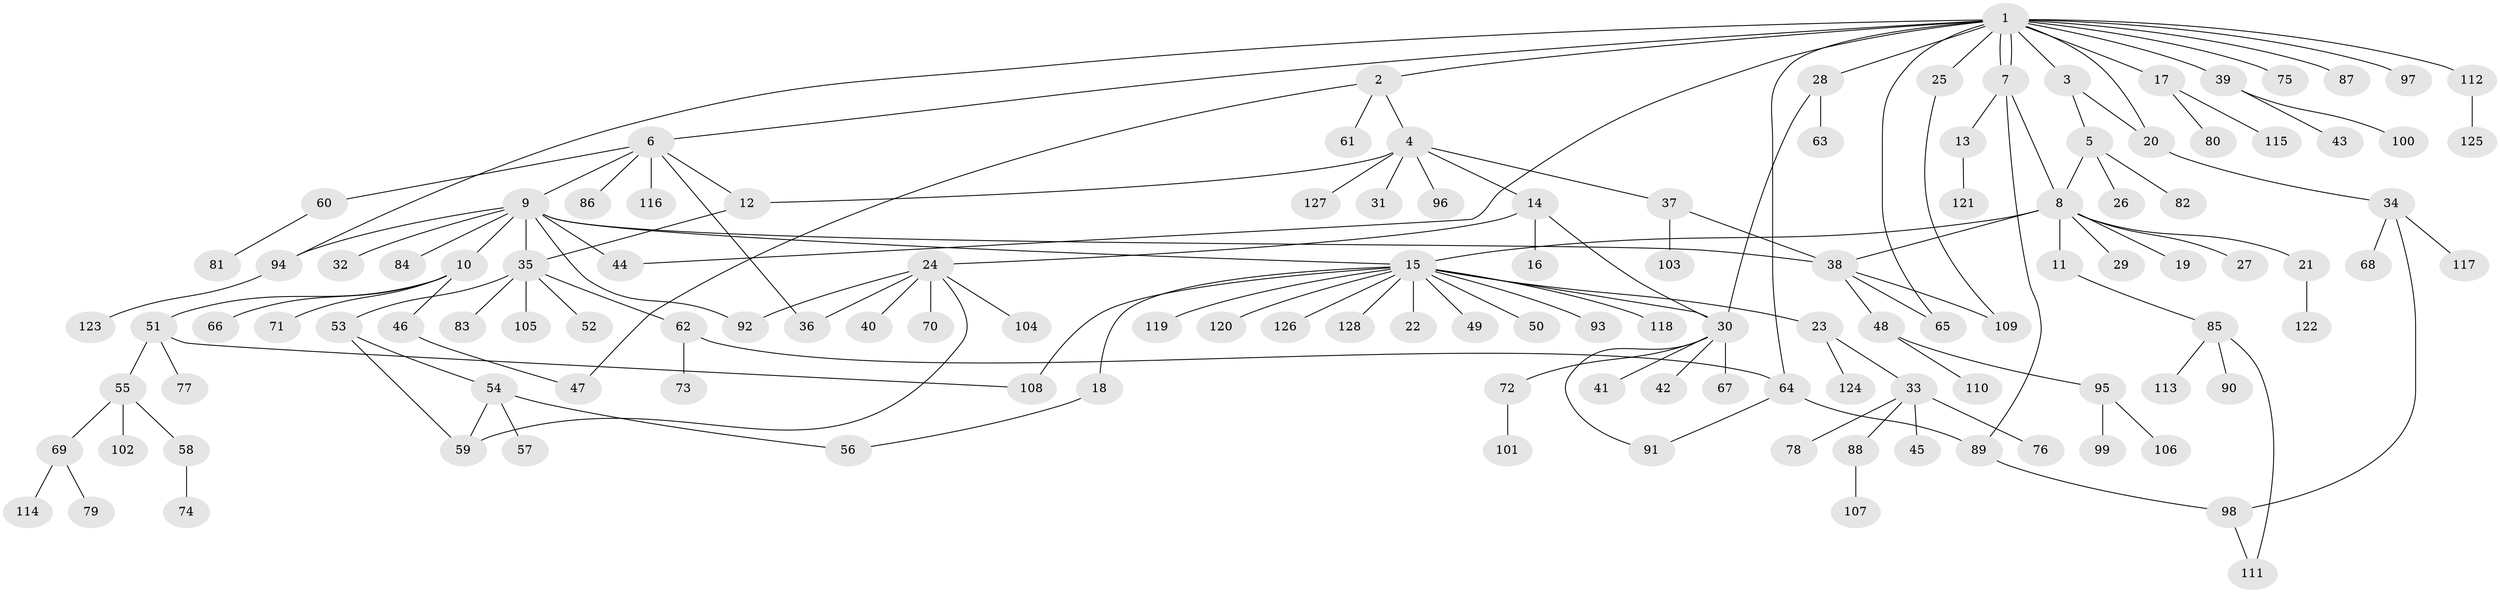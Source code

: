 // Generated by graph-tools (version 1.1) at 2025/35/03/09/25 02:35:49]
// undirected, 128 vertices, 153 edges
graph export_dot {
graph [start="1"]
  node [color=gray90,style=filled];
  1;
  2;
  3;
  4;
  5;
  6;
  7;
  8;
  9;
  10;
  11;
  12;
  13;
  14;
  15;
  16;
  17;
  18;
  19;
  20;
  21;
  22;
  23;
  24;
  25;
  26;
  27;
  28;
  29;
  30;
  31;
  32;
  33;
  34;
  35;
  36;
  37;
  38;
  39;
  40;
  41;
  42;
  43;
  44;
  45;
  46;
  47;
  48;
  49;
  50;
  51;
  52;
  53;
  54;
  55;
  56;
  57;
  58;
  59;
  60;
  61;
  62;
  63;
  64;
  65;
  66;
  67;
  68;
  69;
  70;
  71;
  72;
  73;
  74;
  75;
  76;
  77;
  78;
  79;
  80;
  81;
  82;
  83;
  84;
  85;
  86;
  87;
  88;
  89;
  90;
  91;
  92;
  93;
  94;
  95;
  96;
  97;
  98;
  99;
  100;
  101;
  102;
  103;
  104;
  105;
  106;
  107;
  108;
  109;
  110;
  111;
  112;
  113;
  114;
  115;
  116;
  117;
  118;
  119;
  120;
  121;
  122;
  123;
  124;
  125;
  126;
  127;
  128;
  1 -- 2;
  1 -- 3;
  1 -- 6;
  1 -- 7;
  1 -- 7;
  1 -- 17;
  1 -- 20;
  1 -- 25;
  1 -- 28;
  1 -- 39;
  1 -- 44;
  1 -- 64;
  1 -- 65;
  1 -- 75;
  1 -- 87;
  1 -- 94;
  1 -- 97;
  1 -- 112;
  2 -- 4;
  2 -- 47;
  2 -- 61;
  3 -- 5;
  3 -- 20;
  4 -- 12;
  4 -- 14;
  4 -- 31;
  4 -- 37;
  4 -- 96;
  4 -- 127;
  5 -- 8;
  5 -- 26;
  5 -- 82;
  6 -- 9;
  6 -- 12;
  6 -- 36;
  6 -- 60;
  6 -- 86;
  6 -- 116;
  7 -- 8;
  7 -- 13;
  7 -- 89;
  8 -- 11;
  8 -- 15;
  8 -- 19;
  8 -- 21;
  8 -- 27;
  8 -- 29;
  8 -- 38;
  9 -- 10;
  9 -- 15;
  9 -- 32;
  9 -- 35;
  9 -- 38;
  9 -- 44;
  9 -- 84;
  9 -- 92;
  9 -- 94;
  10 -- 46;
  10 -- 51;
  10 -- 66;
  10 -- 71;
  11 -- 85;
  12 -- 35;
  13 -- 121;
  14 -- 16;
  14 -- 24;
  14 -- 30;
  15 -- 18;
  15 -- 22;
  15 -- 23;
  15 -- 30;
  15 -- 49;
  15 -- 50;
  15 -- 93;
  15 -- 108;
  15 -- 118;
  15 -- 119;
  15 -- 120;
  15 -- 126;
  15 -- 128;
  17 -- 80;
  17 -- 115;
  18 -- 56;
  20 -- 34;
  21 -- 122;
  23 -- 33;
  23 -- 124;
  24 -- 36;
  24 -- 40;
  24 -- 59;
  24 -- 70;
  24 -- 92;
  24 -- 104;
  25 -- 109;
  28 -- 30;
  28 -- 63;
  30 -- 41;
  30 -- 42;
  30 -- 67;
  30 -- 72;
  30 -- 91;
  33 -- 45;
  33 -- 76;
  33 -- 78;
  33 -- 88;
  34 -- 68;
  34 -- 98;
  34 -- 117;
  35 -- 52;
  35 -- 53;
  35 -- 62;
  35 -- 83;
  35 -- 105;
  37 -- 38;
  37 -- 103;
  38 -- 48;
  38 -- 65;
  38 -- 109;
  39 -- 43;
  39 -- 100;
  46 -- 47;
  48 -- 95;
  48 -- 110;
  51 -- 55;
  51 -- 77;
  51 -- 108;
  53 -- 54;
  53 -- 59;
  54 -- 56;
  54 -- 57;
  54 -- 59;
  55 -- 58;
  55 -- 69;
  55 -- 102;
  58 -- 74;
  60 -- 81;
  62 -- 64;
  62 -- 73;
  64 -- 89;
  64 -- 91;
  69 -- 79;
  69 -- 114;
  72 -- 101;
  85 -- 90;
  85 -- 111;
  85 -- 113;
  88 -- 107;
  89 -- 98;
  94 -- 123;
  95 -- 99;
  95 -- 106;
  98 -- 111;
  112 -- 125;
}
